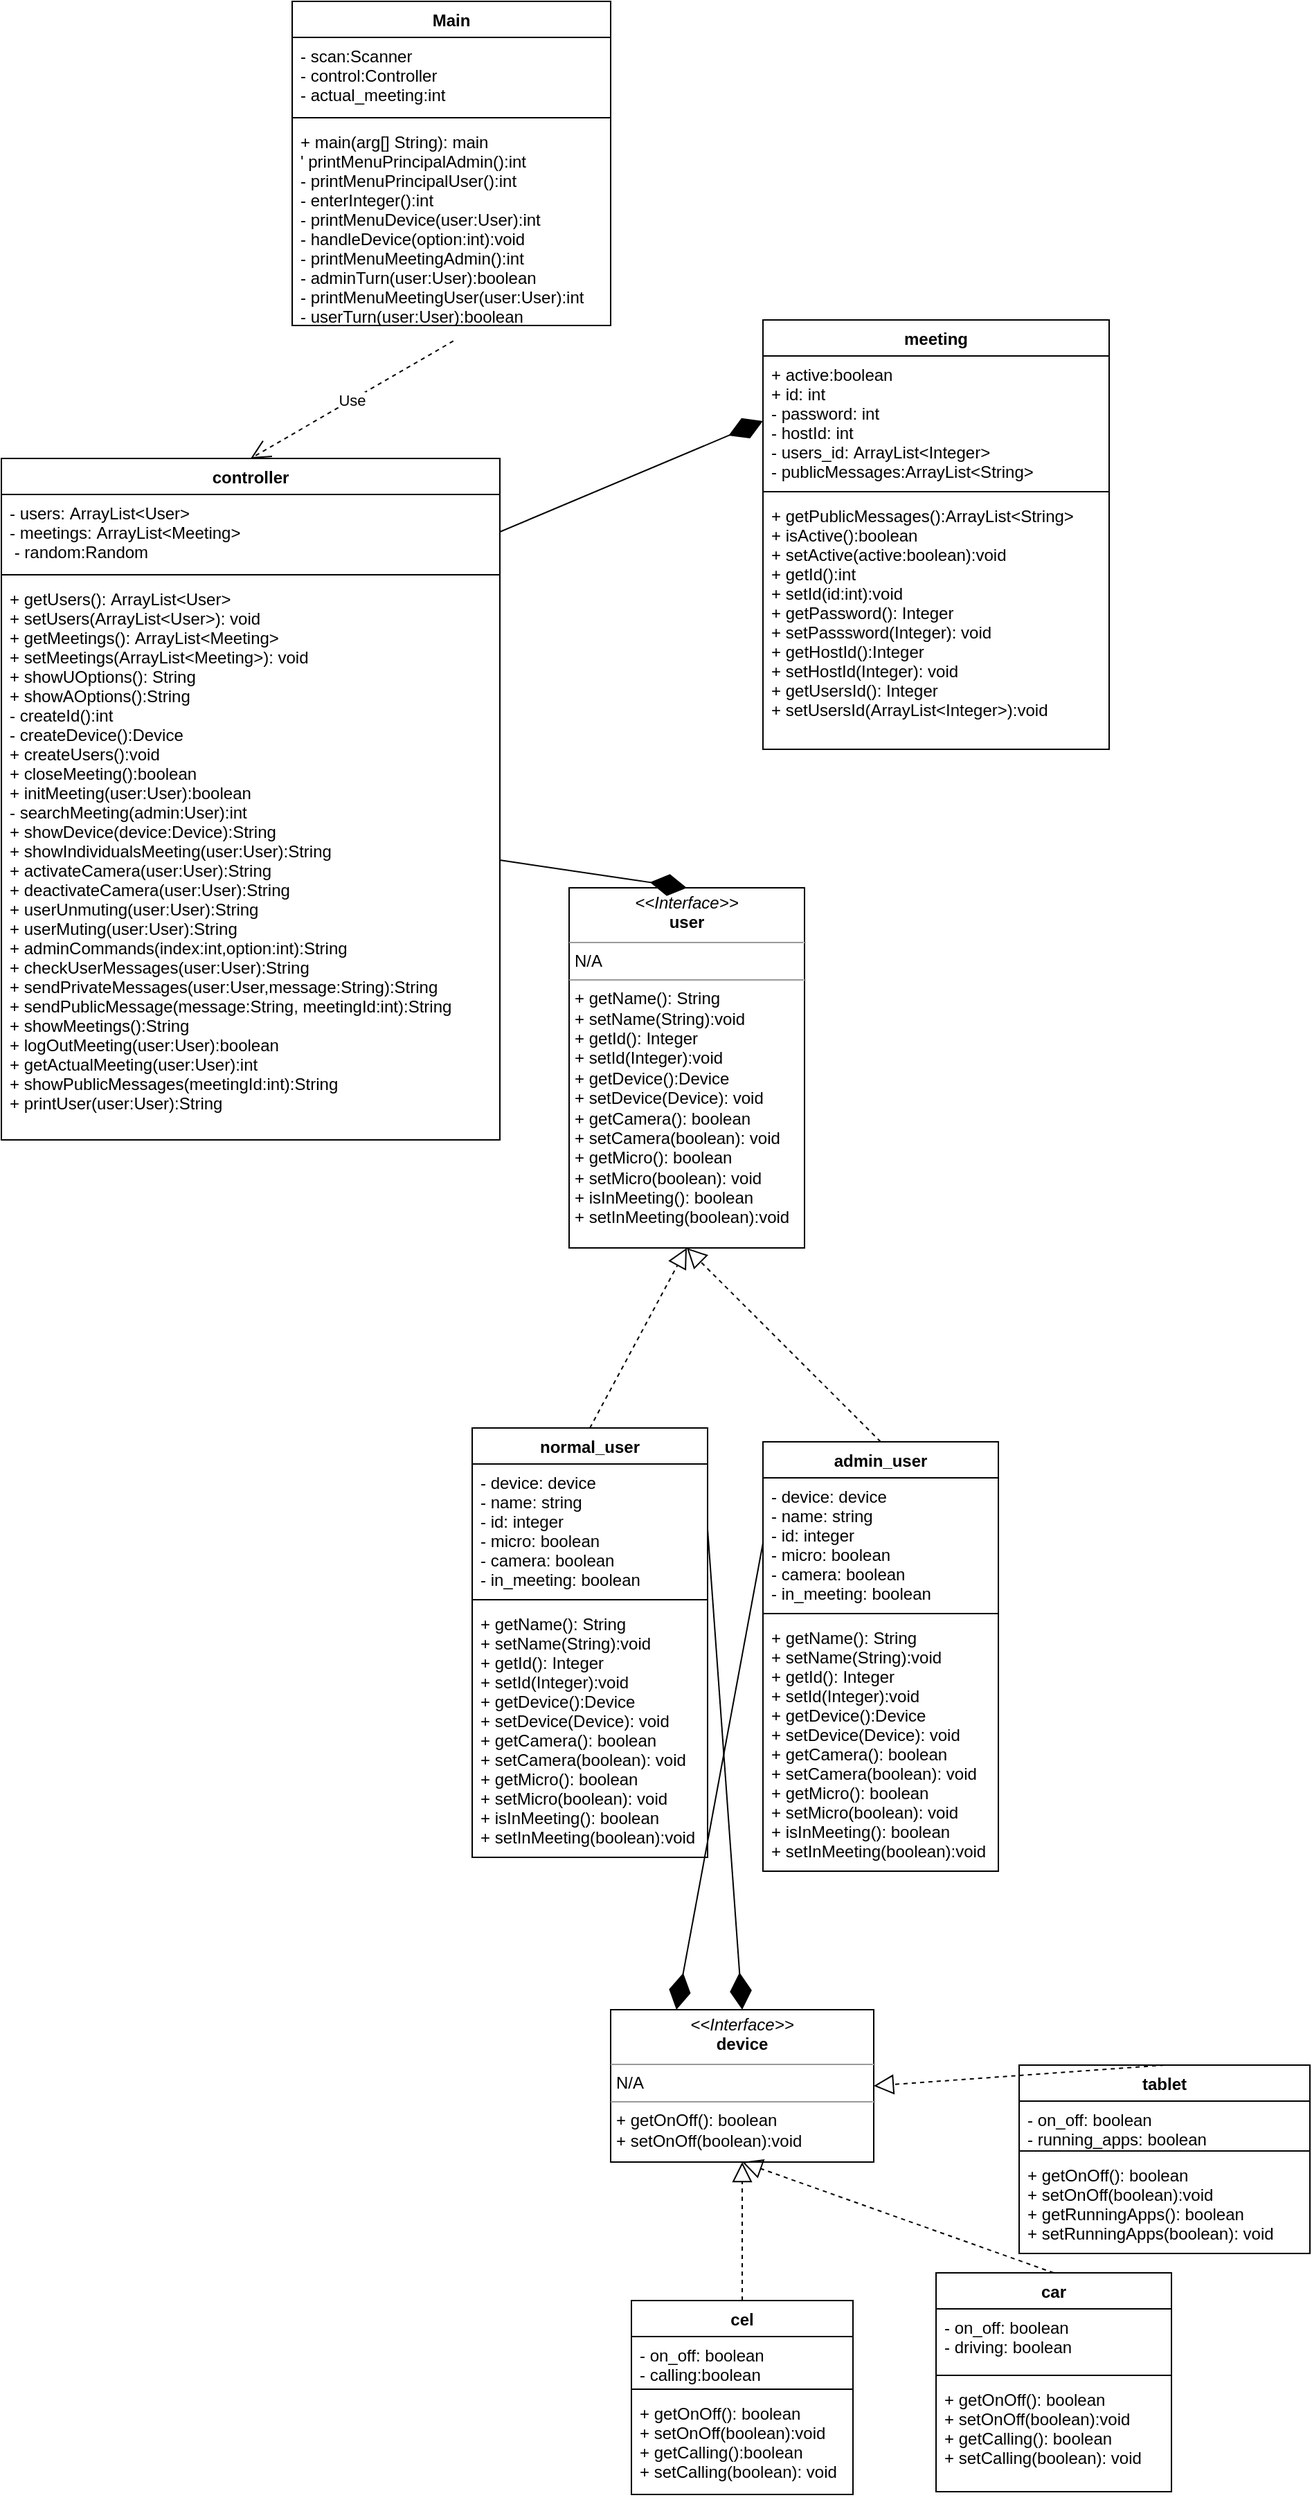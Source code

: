 <mxfile version="20.5.3" type="device"><diagram id="lPG3jOB0LFYUlaax-yRU" name="Page-1"><mxGraphModel dx="1212" dy="449" grid="1" gridSize="10" guides="1" tooltips="1" connect="1" arrows="1" fold="1" page="1" pageScale="1" pageWidth="827" pageHeight="1169" math="0" shadow="0"><root><mxCell id="0"/><mxCell id="1" parent="0"/><mxCell id="KT7-_xgSg_YKCL-9RP59-1" value="Main" style="swimlane;fontStyle=1;align=center;verticalAlign=top;childLayout=stackLayout;horizontal=1;startSize=26;horizontalStack=0;resizeParent=1;resizeParentMax=0;resizeLast=0;collapsible=1;marginBottom=0;" parent="1" vertex="1"><mxGeometry x="80" y="40" width="230" height="234" as="geometry"/></mxCell><mxCell id="KT7-_xgSg_YKCL-9RP59-2" value="- scan:Scanner&#10;- control:Controller&#10;- actual_meeting:int" style="text;strokeColor=none;fillColor=none;align=left;verticalAlign=top;spacingLeft=4;spacingRight=4;overflow=hidden;rotatable=0;points=[[0,0.5],[1,0.5]];portConstraint=eastwest;" parent="KT7-_xgSg_YKCL-9RP59-1" vertex="1"><mxGeometry y="26" width="230" height="54" as="geometry"/></mxCell><mxCell id="KT7-_xgSg_YKCL-9RP59-3" value="" style="line;strokeWidth=1;fillColor=none;align=left;verticalAlign=middle;spacingTop=-1;spacingLeft=3;spacingRight=3;rotatable=0;labelPosition=right;points=[];portConstraint=eastwest;strokeColor=inherit;" parent="KT7-_xgSg_YKCL-9RP59-1" vertex="1"><mxGeometry y="80" width="230" height="8" as="geometry"/></mxCell><mxCell id="KT7-_xgSg_YKCL-9RP59-4" value="+ main(arg[] String): main&#10;' printMenuPrincipalAdmin():int&#10;- printMenuPrincipalUser():int&#10;- enterInteger():int&#10;- printMenuDevice(user:User):int&#10;- handleDevice(option:int):void&#10;- printMenuMeetingAdmin():int&#10;- adminTurn(user:User):boolean&#10;- printMenuMeetingUser(user:User):int&#10;- userTurn(user:User):boolean" style="text;strokeColor=none;fillColor=none;align=left;verticalAlign=top;spacingLeft=4;spacingRight=4;overflow=hidden;rotatable=0;points=[[0,0.5],[1,0.5]];portConstraint=eastwest;" parent="KT7-_xgSg_YKCL-9RP59-1" vertex="1"><mxGeometry y="88" width="230" height="146" as="geometry"/></mxCell><mxCell id="KT7-_xgSg_YKCL-9RP59-5" value="controller" style="swimlane;fontStyle=1;align=center;verticalAlign=top;childLayout=stackLayout;horizontal=1;startSize=26;horizontalStack=0;resizeParent=1;resizeParentMax=0;resizeLast=0;collapsible=1;marginBottom=0;" parent="1" vertex="1"><mxGeometry x="-130" y="370" width="360" height="492" as="geometry"/></mxCell><mxCell id="KT7-_xgSg_YKCL-9RP59-6" value="- users: ArrayList&lt;User&gt;&#10;- meetings: ArrayList&lt;Meeting&gt; &#10; - random:Random" style="text;strokeColor=none;fillColor=none;align=left;verticalAlign=top;spacingLeft=4;spacingRight=4;overflow=hidden;rotatable=0;points=[[0,0.5],[1,0.5]];portConstraint=eastwest;" parent="KT7-_xgSg_YKCL-9RP59-5" vertex="1"><mxGeometry y="26" width="360" height="54" as="geometry"/></mxCell><mxCell id="KT7-_xgSg_YKCL-9RP59-7" value="" style="line;strokeWidth=1;fillColor=none;align=left;verticalAlign=middle;spacingTop=-1;spacingLeft=3;spacingRight=3;rotatable=0;labelPosition=right;points=[];portConstraint=eastwest;strokeColor=inherit;" parent="KT7-_xgSg_YKCL-9RP59-5" vertex="1"><mxGeometry y="80" width="360" height="8" as="geometry"/></mxCell><mxCell id="KT7-_xgSg_YKCL-9RP59-8" value="+ getUsers(): ArrayList&lt;User&gt;&#10;+ setUsers(ArrayList&lt;User&gt;): void&#10;+ getMeetings(): ArrayList&lt;Meeting&gt;&#10;+ setMeetings(ArrayList&lt;Meeting&gt;): void &#10;+ showUOptions(): String&#10;+ showAOptions():String&#10;- createId():int&#10;- createDevice():Device&#10;+ createUsers():void&#10;+ closeMeeting():boolean&#10;+ initMeeting(user:User):boolean&#10;- searchMeeting(admin:User):int&#10;+ showDevice(device:Device):String&#10;+ showIndividualsMeeting(user:User):String&#10;+ activateCamera(user:User):String&#10;+ deactivateCamera(user:User):String&#10;+ userUnmuting(user:User):String&#10;+ userMuting(user:User):String&#10;+ adminCommands(index:int,option:int):String&#10;+ checkUserMessages(user:User):String&#10;+ sendPrivateMessages(user:User,message:String):String&#10;+ sendPublicMessage(message:String, meetingId:int):String&#10;+ showMeetings():String&#10;+ logOutMeeting(user:User):boolean&#10;+ getActualMeeting(user:User):int&#10;+ showPublicMessages(meetingId:int):String&#10;+ printUser(user:User):String" style="text;strokeColor=none;fillColor=none;align=left;verticalAlign=top;spacingLeft=4;spacingRight=4;overflow=hidden;rotatable=0;points=[[0,0.5],[1,0.5]];portConstraint=eastwest;" parent="KT7-_xgSg_YKCL-9RP59-5" vertex="1"><mxGeometry y="88" width="360" height="404" as="geometry"/></mxCell><mxCell id="KT7-_xgSg_YKCL-9RP59-9" value="meeting" style="swimlane;fontStyle=1;align=center;verticalAlign=top;childLayout=stackLayout;horizontal=1;startSize=26;horizontalStack=0;resizeParent=1;resizeParentMax=0;resizeLast=0;collapsible=1;marginBottom=0;" parent="1" vertex="1"><mxGeometry x="420" y="270" width="250" height="310" as="geometry"/></mxCell><mxCell id="KT7-_xgSg_YKCL-9RP59-10" value="+ active:boolean&#10;+ id: int&#10;- password: int&#10;- hostId: int&#10;- users_id: ArrayList&lt;Integer&gt;&#10;- publicMessages:ArrayList&lt;String&gt;&#10; " style="text;strokeColor=none;fillColor=none;align=left;verticalAlign=top;spacingLeft=4;spacingRight=4;overflow=hidden;rotatable=0;points=[[0,0.5],[1,0.5]];portConstraint=eastwest;" parent="KT7-_xgSg_YKCL-9RP59-9" vertex="1"><mxGeometry y="26" width="250" height="94" as="geometry"/></mxCell><mxCell id="KT7-_xgSg_YKCL-9RP59-11" value="" style="line;strokeWidth=1;fillColor=none;align=left;verticalAlign=middle;spacingTop=-1;spacingLeft=3;spacingRight=3;rotatable=0;labelPosition=right;points=[];portConstraint=eastwest;strokeColor=inherit;" parent="KT7-_xgSg_YKCL-9RP59-9" vertex="1"><mxGeometry y="120" width="250" height="8" as="geometry"/></mxCell><mxCell id="KT7-_xgSg_YKCL-9RP59-12" value="+ getPublicMessages():ArrayList&lt;String&gt;&#10;+ isActive():boolean&#10;+ setActive(active:boolean):void&#10;+ getId():int&#10;+ setId(id:int):void&#10;+ getPassword(): Integer&#10;+ setPasssword(Integer): void&#10;+ getHostId():Integer&#10;+ setHostId(Integer): void&#10;+ getUsersId(): Integer&#10;+ setUsersId(ArrayList&lt;Integer&gt;):void" style="text;strokeColor=none;fillColor=none;align=left;verticalAlign=top;spacingLeft=4;spacingRight=4;overflow=hidden;rotatable=0;points=[[0,0.5],[1,0.5]];portConstraint=eastwest;" parent="KT7-_xgSg_YKCL-9RP59-9" vertex="1"><mxGeometry y="128" width="250" height="182" as="geometry"/></mxCell><mxCell id="KT7-_xgSg_YKCL-9RP59-13" value="&lt;p style=&quot;margin:0px;margin-top:4px;text-align:center;&quot;&gt;&lt;i&gt;&amp;lt;&amp;lt;Interface&amp;gt;&amp;gt;&lt;/i&gt;&lt;br&gt;&lt;b&gt;user&lt;/b&gt;&lt;/p&gt;&lt;hr size=&quot;1&quot;&gt;&lt;p style=&quot;margin:0px;margin-left:4px;&quot;&gt;N/A&lt;/p&gt;&lt;hr size=&quot;1&quot;&gt;&lt;p style=&quot;margin:0px;margin-left:4px;&quot;&gt;+ getName(): String&lt;/p&gt;&lt;p style=&quot;margin:0px;margin-left:4px;&quot;&gt;+ setName(String):void&lt;/p&gt;&lt;p style=&quot;margin:0px;margin-left:4px;&quot;&gt;+ getId(): Integer&lt;/p&gt;&lt;p style=&quot;margin:0px;margin-left:4px;&quot;&gt;+ setId(Integer):void&lt;/p&gt;&lt;p style=&quot;margin:0px;margin-left:4px;&quot;&gt;+ getDevice():Device&lt;/p&gt;&lt;p style=&quot;margin:0px;margin-left:4px;&quot;&gt;+ setDevice(Device): void&lt;/p&gt;&lt;p style=&quot;margin:0px;margin-left:4px;&quot;&gt;+ getCamera(): boolean&lt;/p&gt;&lt;p style=&quot;margin:0px;margin-left:4px;&quot;&gt;+ setCamera(boolean): void&lt;/p&gt;&lt;p style=&quot;margin:0px;margin-left:4px;&quot;&gt;+ getMicro(): boolean&lt;/p&gt;&lt;p style=&quot;margin:0px;margin-left:4px;&quot;&gt;+ setMicro(boolean): void&lt;/p&gt;&lt;p style=&quot;margin:0px;margin-left:4px;&quot;&gt;+ isInMeeting(): boolean&lt;/p&gt;&lt;p style=&quot;margin:0px;margin-left:4px;&quot;&gt;+ setInMeeting(boolean):void&amp;nbsp;&lt;/p&gt;" style="verticalAlign=top;align=left;overflow=fill;fontSize=12;fontFamily=Helvetica;html=1;" parent="1" vertex="1"><mxGeometry x="280" y="680" width="170" height="260" as="geometry"/></mxCell><mxCell id="KT7-_xgSg_YKCL-9RP59-14" value="normal_user" style="swimlane;fontStyle=1;align=center;verticalAlign=top;childLayout=stackLayout;horizontal=1;startSize=26;horizontalStack=0;resizeParent=1;resizeParentMax=0;resizeLast=0;collapsible=1;marginBottom=0;" parent="1" vertex="1"><mxGeometry x="210" y="1070" width="170" height="310" as="geometry"/></mxCell><mxCell id="KT7-_xgSg_YKCL-9RP59-15" value="- device: device&#10;- name: string&#10;- id: integer&#10;- micro: boolean&#10;- camera: boolean&#10;- in_meeting: boolean&#10;" style="text;strokeColor=none;fillColor=none;align=left;verticalAlign=top;spacingLeft=4;spacingRight=4;overflow=hidden;rotatable=0;points=[[0,0.5],[1,0.5]];portConstraint=eastwest;" parent="KT7-_xgSg_YKCL-9RP59-14" vertex="1"><mxGeometry y="26" width="170" height="94" as="geometry"/></mxCell><mxCell id="KT7-_xgSg_YKCL-9RP59-16" value="" style="line;strokeWidth=1;fillColor=none;align=left;verticalAlign=middle;spacingTop=-1;spacingLeft=3;spacingRight=3;rotatable=0;labelPosition=right;points=[];portConstraint=eastwest;strokeColor=inherit;" parent="KT7-_xgSg_YKCL-9RP59-14" vertex="1"><mxGeometry y="120" width="170" height="8" as="geometry"/></mxCell><mxCell id="KT7-_xgSg_YKCL-9RP59-17" value="+ getName(): String&#10;+ setName(String):void&#10;+ getId(): Integer&#10;+ setId(Integer):void&#10;+ getDevice():Device&#10;+ setDevice(Device): void&#10;+ getCamera(): boolean&#10;+ setCamera(boolean): void&#10;+ getMicro(): boolean&#10;+ setMicro(boolean): void&#10;+ isInMeeting(): boolean&#10;+ setInMeeting(boolean):void" style="text;strokeColor=none;fillColor=none;align=left;verticalAlign=top;spacingLeft=4;spacingRight=4;overflow=hidden;rotatable=0;points=[[0,0.5],[1,0.5]];portConstraint=eastwest;" parent="KT7-_xgSg_YKCL-9RP59-14" vertex="1"><mxGeometry y="128" width="170" height="182" as="geometry"/></mxCell><mxCell id="KT7-_xgSg_YKCL-9RP59-20" value="" style="endArrow=block;dashed=1;endFill=0;endSize=12;html=1;rounded=0;entryX=0.5;entryY=1;entryDx=0;entryDy=0;exitX=0.5;exitY=0;exitDx=0;exitDy=0;" parent="1" source="KT7-_xgSg_YKCL-9RP59-14" target="KT7-_xgSg_YKCL-9RP59-13" edge="1"><mxGeometry width="160" relative="1" as="geometry"><mxPoint x="370" y="1020" as="sourcePoint"/><mxPoint x="530" y="1020" as="targetPoint"/></mxGeometry></mxCell><mxCell id="KT7-_xgSg_YKCL-9RP59-21" value="admin_user" style="swimlane;fontStyle=1;align=center;verticalAlign=top;childLayout=stackLayout;horizontal=1;startSize=26;horizontalStack=0;resizeParent=1;resizeParentMax=0;resizeLast=0;collapsible=1;marginBottom=0;" parent="1" vertex="1"><mxGeometry x="420" y="1080" width="170" height="310" as="geometry"/></mxCell><mxCell id="KT7-_xgSg_YKCL-9RP59-22" value="- device: device&#10;- name: string&#10;- id: integer&#10;- micro: boolean&#10;- camera: boolean&#10;- in_meeting: boolean&#10;" style="text;strokeColor=none;fillColor=none;align=left;verticalAlign=top;spacingLeft=4;spacingRight=4;overflow=hidden;rotatable=0;points=[[0,0.5],[1,0.5]];portConstraint=eastwest;" parent="KT7-_xgSg_YKCL-9RP59-21" vertex="1"><mxGeometry y="26" width="170" height="94" as="geometry"/></mxCell><mxCell id="KT7-_xgSg_YKCL-9RP59-23" value="" style="line;strokeWidth=1;fillColor=none;align=left;verticalAlign=middle;spacingTop=-1;spacingLeft=3;spacingRight=3;rotatable=0;labelPosition=right;points=[];portConstraint=eastwest;strokeColor=inherit;" parent="KT7-_xgSg_YKCL-9RP59-21" vertex="1"><mxGeometry y="120" width="170" height="8" as="geometry"/></mxCell><mxCell id="KT7-_xgSg_YKCL-9RP59-24" value="+ getName(): String&#10;+ setName(String):void&#10;+ getId(): Integer&#10;+ setId(Integer):void&#10;+ getDevice():Device&#10;+ setDevice(Device): void&#10;+ getCamera(): boolean&#10;+ setCamera(boolean): void&#10;+ getMicro(): boolean&#10;+ setMicro(boolean): void&#10;+ isInMeeting(): boolean&#10;+ setInMeeting(boolean):void" style="text;strokeColor=none;fillColor=none;align=left;verticalAlign=top;spacingLeft=4;spacingRight=4;overflow=hidden;rotatable=0;points=[[0,0.5],[1,0.5]];portConstraint=eastwest;" parent="KT7-_xgSg_YKCL-9RP59-21" vertex="1"><mxGeometry y="128" width="170" height="182" as="geometry"/></mxCell><mxCell id="KT7-_xgSg_YKCL-9RP59-25" value="" style="endArrow=block;dashed=1;endFill=0;endSize=12;html=1;rounded=0;entryX=0.5;entryY=1;entryDx=0;entryDy=0;exitX=0.5;exitY=0;exitDx=0;exitDy=0;" parent="1" source="KT7-_xgSg_YKCL-9RP59-21" target="KT7-_xgSg_YKCL-9RP59-13" edge="1"><mxGeometry width="160" relative="1" as="geometry"><mxPoint x="450" y="1010" as="sourcePoint"/><mxPoint x="610" y="1010" as="targetPoint"/></mxGeometry></mxCell><mxCell id="KT7-_xgSg_YKCL-9RP59-26" value="cel" style="swimlane;fontStyle=1;align=center;verticalAlign=top;childLayout=stackLayout;horizontal=1;startSize=26;horizontalStack=0;resizeParent=1;resizeParentMax=0;resizeLast=0;collapsible=1;marginBottom=0;" parent="1" vertex="1"><mxGeometry x="325" y="1700" width="160" height="140" as="geometry"/></mxCell><mxCell id="KT7-_xgSg_YKCL-9RP59-27" value="- on_off: boolean&#10;- calling:boolean" style="text;strokeColor=none;fillColor=none;align=left;verticalAlign=top;spacingLeft=4;spacingRight=4;overflow=hidden;rotatable=0;points=[[0,0.5],[1,0.5]];portConstraint=eastwest;" parent="KT7-_xgSg_YKCL-9RP59-26" vertex="1"><mxGeometry y="26" width="160" height="34" as="geometry"/></mxCell><mxCell id="KT7-_xgSg_YKCL-9RP59-28" value="" style="line;strokeWidth=1;fillColor=none;align=left;verticalAlign=middle;spacingTop=-1;spacingLeft=3;spacingRight=3;rotatable=0;labelPosition=right;points=[];portConstraint=eastwest;strokeColor=inherit;" parent="KT7-_xgSg_YKCL-9RP59-26" vertex="1"><mxGeometry y="60" width="160" height="8" as="geometry"/></mxCell><mxCell id="KT7-_xgSg_YKCL-9RP59-29" value="+ getOnOff(): boolean&#10;+ setOnOff(boolean):void&#10;+ getCalling():boolean&#10;+ setCalling(boolean): void" style="text;strokeColor=none;fillColor=none;align=left;verticalAlign=top;spacingLeft=4;spacingRight=4;overflow=hidden;rotatable=0;points=[[0,0.5],[1,0.5]];portConstraint=eastwest;" parent="KT7-_xgSg_YKCL-9RP59-26" vertex="1"><mxGeometry y="68" width="160" height="72" as="geometry"/></mxCell><mxCell id="KT7-_xgSg_YKCL-9RP59-34" value="&lt;p style=&quot;margin:0px;margin-top:4px;text-align:center;&quot;&gt;&lt;i&gt;&amp;lt;&amp;lt;Interface&amp;gt;&amp;gt;&lt;/i&gt;&lt;br&gt;&lt;b&gt;device&lt;/b&gt;&lt;/p&gt;&lt;hr size=&quot;1&quot;&gt;&lt;p style=&quot;margin:0px;margin-left:4px;&quot;&gt;N/A&lt;/p&gt;&lt;hr size=&quot;1&quot;&gt;&lt;p style=&quot;margin:0px;margin-left:4px;&quot;&gt;+ getOnOff(): boolean&lt;/p&gt;&lt;p style=&quot;margin:0px;margin-left:4px;&quot;&gt;+ setOnOff(boolean):void&lt;/p&gt;" style="verticalAlign=top;align=left;overflow=fill;fontSize=12;fontFamily=Helvetica;html=1;" parent="1" vertex="1"><mxGeometry x="310" y="1490" width="190" height="110" as="geometry"/></mxCell><mxCell id="KT7-_xgSg_YKCL-9RP59-35" value="" style="endArrow=block;dashed=1;endFill=0;endSize=12;html=1;rounded=0;entryX=0.5;entryY=1;entryDx=0;entryDy=0;exitX=0.5;exitY=0;exitDx=0;exitDy=0;" parent="1" source="KT7-_xgSg_YKCL-9RP59-26" target="KT7-_xgSg_YKCL-9RP59-34" edge="1"><mxGeometry width="160" relative="1" as="geometry"><mxPoint x="305" y="1660" as="sourcePoint"/><mxPoint x="465" y="1660" as="targetPoint"/></mxGeometry></mxCell><mxCell id="KT7-_xgSg_YKCL-9RP59-36" value="car" style="swimlane;fontStyle=1;align=center;verticalAlign=top;childLayout=stackLayout;horizontal=1;startSize=26;horizontalStack=0;resizeParent=1;resizeParentMax=0;resizeLast=0;collapsible=1;marginBottom=0;" parent="1" vertex="1"><mxGeometry x="545" y="1680" width="170" height="158" as="geometry"/></mxCell><mxCell id="KT7-_xgSg_YKCL-9RP59-37" value="- on_off: boolean&#10;- driving: boolean" style="text;strokeColor=none;fillColor=none;align=left;verticalAlign=top;spacingLeft=4;spacingRight=4;overflow=hidden;rotatable=0;points=[[0,0.5],[1,0.5]];portConstraint=eastwest;" parent="KT7-_xgSg_YKCL-9RP59-36" vertex="1"><mxGeometry y="26" width="170" height="44" as="geometry"/></mxCell><mxCell id="KT7-_xgSg_YKCL-9RP59-38" value="" style="line;strokeWidth=1;fillColor=none;align=left;verticalAlign=middle;spacingTop=-1;spacingLeft=3;spacingRight=3;rotatable=0;labelPosition=right;points=[];portConstraint=eastwest;strokeColor=inherit;" parent="KT7-_xgSg_YKCL-9RP59-36" vertex="1"><mxGeometry y="70" width="170" height="8" as="geometry"/></mxCell><mxCell id="KT7-_xgSg_YKCL-9RP59-39" value="+ getOnOff(): boolean&#10;+ setOnOff(boolean):void&#10;+ getCalling(): boolean&#10;+ setCalling(boolean): void" style="text;strokeColor=none;fillColor=none;align=left;verticalAlign=top;spacingLeft=4;spacingRight=4;overflow=hidden;rotatable=0;points=[[0,0.5],[1,0.5]];portConstraint=eastwest;" parent="KT7-_xgSg_YKCL-9RP59-36" vertex="1"><mxGeometry y="78" width="170" height="80" as="geometry"/></mxCell><mxCell id="KT7-_xgSg_YKCL-9RP59-40" value="" style="endArrow=block;dashed=1;endFill=0;endSize=12;html=1;rounded=0;entryX=0.5;entryY=1;entryDx=0;entryDy=0;exitX=0.5;exitY=0;exitDx=0;exitDy=0;" parent="1" source="KT7-_xgSg_YKCL-9RP59-36" target="KT7-_xgSg_YKCL-9RP59-34" edge="1"><mxGeometry width="160" relative="1" as="geometry"><mxPoint x="435" y="1650" as="sourcePoint"/><mxPoint x="595" y="1650" as="targetPoint"/></mxGeometry></mxCell><mxCell id="KT7-_xgSg_YKCL-9RP59-41" value="tablet" style="swimlane;fontStyle=1;align=center;verticalAlign=top;childLayout=stackLayout;horizontal=1;startSize=26;horizontalStack=0;resizeParent=1;resizeParentMax=0;resizeLast=0;collapsible=1;marginBottom=0;" parent="1" vertex="1"><mxGeometry x="605" y="1530" width="210" height="136" as="geometry"/></mxCell><mxCell id="KT7-_xgSg_YKCL-9RP59-42" value="- on_off: boolean&#10;- running_apps: boolean" style="text;strokeColor=none;fillColor=none;align=left;verticalAlign=top;spacingLeft=4;spacingRight=4;overflow=hidden;rotatable=0;points=[[0,0.5],[1,0.5]];portConstraint=eastwest;" parent="KT7-_xgSg_YKCL-9RP59-41" vertex="1"><mxGeometry y="26" width="210" height="32" as="geometry"/></mxCell><mxCell id="KT7-_xgSg_YKCL-9RP59-43" value="" style="line;strokeWidth=1;fillColor=none;align=left;verticalAlign=middle;spacingTop=-1;spacingLeft=3;spacingRight=3;rotatable=0;labelPosition=right;points=[];portConstraint=eastwest;strokeColor=inherit;" parent="KT7-_xgSg_YKCL-9RP59-41" vertex="1"><mxGeometry y="58" width="210" height="8" as="geometry"/></mxCell><mxCell id="KT7-_xgSg_YKCL-9RP59-44" value="+ getOnOff(): boolean&#10;+ setOnOff(boolean):void&#10;+ getRunningApps(): boolean&#10;+ setRunningApps(boolean): void" style="text;strokeColor=none;fillColor=none;align=left;verticalAlign=top;spacingLeft=4;spacingRight=4;overflow=hidden;rotatable=0;points=[[0,0.5],[1,0.5]];portConstraint=eastwest;" parent="KT7-_xgSg_YKCL-9RP59-41" vertex="1"><mxGeometry y="66" width="210" height="70" as="geometry"/></mxCell><mxCell id="KT7-_xgSg_YKCL-9RP59-45" value="" style="endArrow=block;dashed=1;endFill=0;endSize=12;html=1;rounded=0;entryX=1;entryY=0.5;entryDx=0;entryDy=0;exitX=0.5;exitY=0;exitDx=0;exitDy=0;" parent="1" source="KT7-_xgSg_YKCL-9RP59-41" target="KT7-_xgSg_YKCL-9RP59-34" edge="1"><mxGeometry width="160" relative="1" as="geometry"><mxPoint x="625" y="1480" as="sourcePoint"/><mxPoint x="785" y="1480" as="targetPoint"/></mxGeometry></mxCell><mxCell id="KT7-_xgSg_YKCL-9RP59-46" value="" style="endArrow=diamondThin;endFill=1;endSize=24;html=1;rounded=0;entryX=0.5;entryY=0;entryDx=0;entryDy=0;exitX=1;exitY=0.5;exitDx=0;exitDy=0;" parent="1" source="KT7-_xgSg_YKCL-9RP59-15" target="KT7-_xgSg_YKCL-9RP59-34" edge="1"><mxGeometry width="160" relative="1" as="geometry"><mxPoint x="510" y="580" as="sourcePoint"/><mxPoint x="670" y="580" as="targetPoint"/></mxGeometry></mxCell><mxCell id="KT7-_xgSg_YKCL-9RP59-47" value="" style="endArrow=diamondThin;endFill=1;endSize=24;html=1;rounded=0;entryX=0.5;entryY=0;entryDx=0;entryDy=0;exitX=1;exitY=0.5;exitDx=0;exitDy=0;" parent="1" source="KT7-_xgSg_YKCL-9RP59-8" target="KT7-_xgSg_YKCL-9RP59-13" edge="1"><mxGeometry width="160" relative="1" as="geometry"><mxPoint x="600" y="473" as="sourcePoint"/><mxPoint x="660" y="720" as="targetPoint"/></mxGeometry></mxCell><mxCell id="KT7-_xgSg_YKCL-9RP59-48" value="" style="endArrow=diamondThin;endFill=1;endSize=24;html=1;rounded=0;entryX=0;entryY=0.5;entryDx=0;entryDy=0;exitX=1;exitY=0.5;exitDx=0;exitDy=0;" parent="1" source="KT7-_xgSg_YKCL-9RP59-6" target="KT7-_xgSg_YKCL-9RP59-10" edge="1"><mxGeometry width="160" relative="1" as="geometry"><mxPoint x="330.0" y="473" as="sourcePoint"/><mxPoint x="660" y="720" as="targetPoint"/></mxGeometry></mxCell><mxCell id="KT7-_xgSg_YKCL-9RP59-49" value="" style="endArrow=diamondThin;endFill=1;endSize=24;html=1;rounded=0;entryX=0.25;entryY=0;entryDx=0;entryDy=0;exitX=0;exitY=0.5;exitDx=0;exitDy=0;" parent="1" source="KT7-_xgSg_YKCL-9RP59-22" target="KT7-_xgSg_YKCL-9RP59-34" edge="1"><mxGeometry width="160" relative="1" as="geometry"><mxPoint x="390.0" y="1153" as="sourcePoint"/><mxPoint x="415" y="1500" as="targetPoint"/></mxGeometry></mxCell><mxCell id="KT7-_xgSg_YKCL-9RP59-50" value="Use" style="endArrow=open;endSize=12;dashed=1;html=1;rounded=0;entryX=0.5;entryY=0;entryDx=0;entryDy=0;exitX=0.506;exitY=1.077;exitDx=0;exitDy=0;exitPerimeter=0;" parent="1" source="KT7-_xgSg_YKCL-9RP59-4" target="KT7-_xgSg_YKCL-9RP59-5" edge="1"><mxGeometry width="160" relative="1" as="geometry"><mxPoint x="-40" y="210" as="sourcePoint"/><mxPoint x="120" y="210" as="targetPoint"/></mxGeometry></mxCell></root></mxGraphModel></diagram></mxfile>
